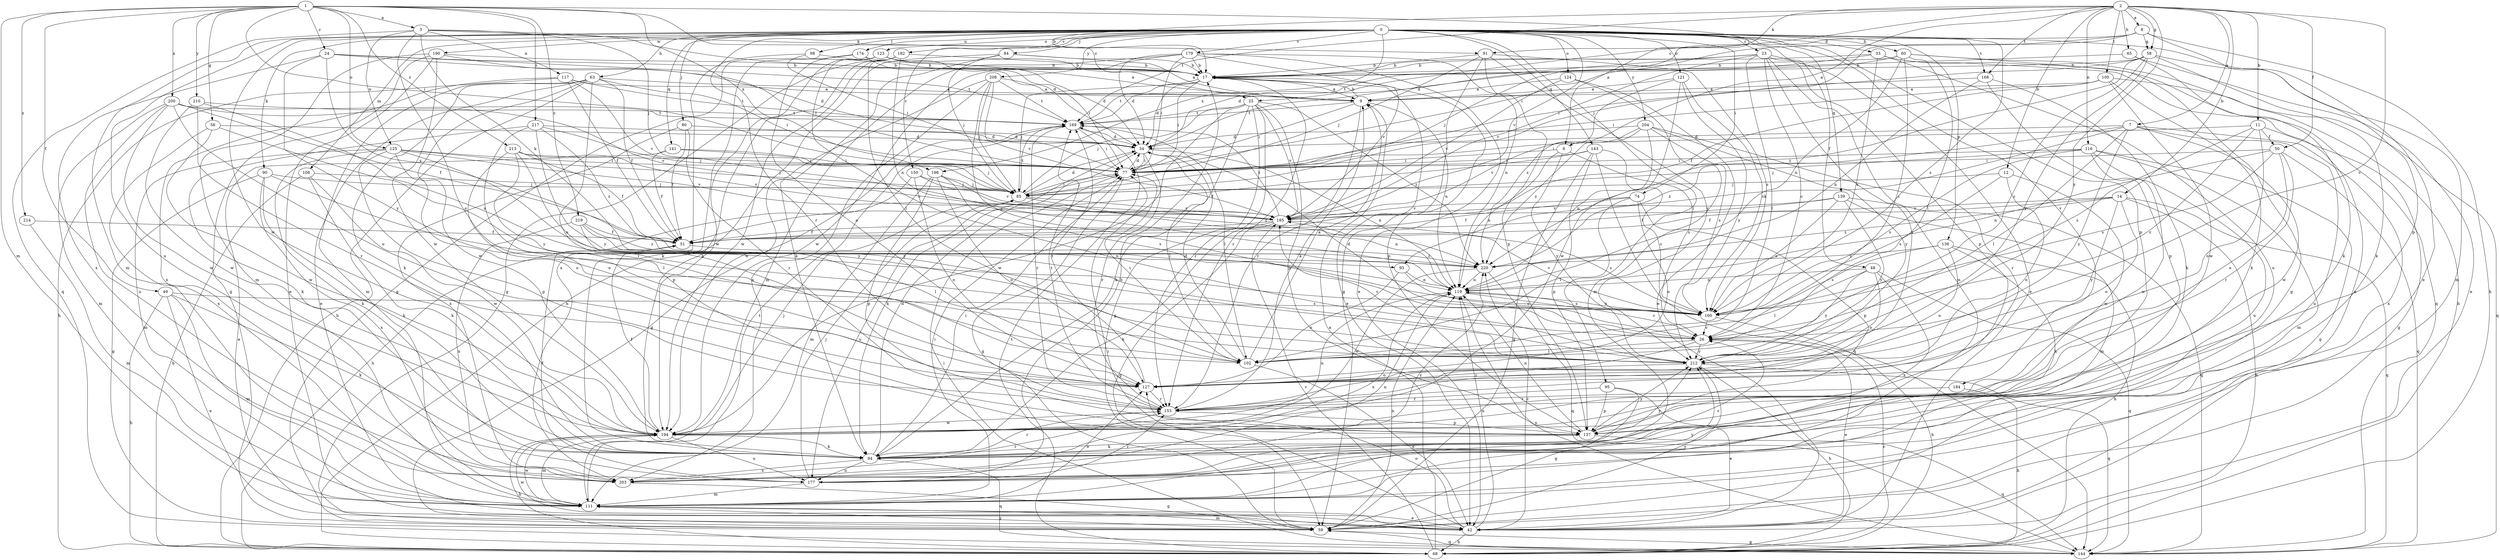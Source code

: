strict digraph  {
0;
1;
2;
3;
6;
7;
8;
9;
11;
12;
14;
17;
23;
24;
25;
26;
33;
34;
42;
48;
49;
50;
51;
56;
58;
59;
60;
63;
65;
68;
74;
77;
80;
84;
85;
90;
91;
93;
94;
95;
98;
100;
102;
108;
111;
116;
117;
119;
121;
123;
124;
125;
127;
136;
137;
139;
141;
143;
144;
150;
153;
160;
168;
169;
174;
177;
179;
182;
184;
185;
190;
194;
198;
200;
203;
204;
208;
210;
212;
213;
214;
217;
219;
220;
0 -> 23  [label=c];
0 -> 33  [label=d];
0 -> 42  [label=e];
0 -> 48  [label=f];
0 -> 60  [label=h];
0 -> 63  [label=h];
0 -> 74  [label=i];
0 -> 80  [label=j];
0 -> 84  [label=j];
0 -> 90  [label=k];
0 -> 95  [label=l];
0 -> 98  [label=l];
0 -> 108  [label=m];
0 -> 111  [label=m];
0 -> 121  [label=o];
0 -> 123  [label=o];
0 -> 124  [label=o];
0 -> 136  [label=p];
0 -> 137  [label=p];
0 -> 139  [label=q];
0 -> 141  [label=q];
0 -> 143  [label=q];
0 -> 150  [label=r];
0 -> 153  [label=r];
0 -> 160  [label=s];
0 -> 168  [label=t];
0 -> 174  [label=u];
0 -> 177  [label=u];
0 -> 179  [label=v];
0 -> 182  [label=v];
0 -> 184  [label=v];
0 -> 185  [label=v];
0 -> 190  [label=w];
0 -> 194  [label=w];
0 -> 198  [label=x];
0 -> 204  [label=y];
0 -> 208  [label=y];
1 -> 3  [label=a];
1 -> 6  [label=a];
1 -> 24  [label=c];
1 -> 25  [label=c];
1 -> 49  [label=f];
1 -> 56  [label=g];
1 -> 77  [label=i];
1 -> 111  [label=m];
1 -> 125  [label=o];
1 -> 198  [label=x];
1 -> 200  [label=x];
1 -> 210  [label=y];
1 -> 213  [label=z];
1 -> 214  [label=z];
1 -> 217  [label=z];
1 -> 219  [label=z];
2 -> 6  [label=a];
2 -> 7  [label=a];
2 -> 8  [label=a];
2 -> 11  [label=b];
2 -> 12  [label=b];
2 -> 14  [label=b];
2 -> 17  [label=b];
2 -> 25  [label=c];
2 -> 26  [label=c];
2 -> 50  [label=f];
2 -> 58  [label=g];
2 -> 65  [label=h];
2 -> 91  [label=k];
2 -> 100  [label=l];
2 -> 116  [label=n];
2 -> 168  [label=t];
2 -> 169  [label=t];
2 -> 212  [label=y];
3 -> 34  [label=d];
3 -> 85  [label=j];
3 -> 91  [label=k];
3 -> 93  [label=k];
3 -> 117  [label=n];
3 -> 125  [label=o];
3 -> 127  [label=o];
3 -> 144  [label=q];
6 -> 77  [label=i];
6 -> 119  [label=n];
6 -> 160  [label=s];
6 -> 212  [label=y];
7 -> 34  [label=d];
7 -> 93  [label=k];
7 -> 102  [label=l];
7 -> 177  [label=u];
7 -> 194  [label=w];
7 -> 203  [label=x];
7 -> 212  [label=y];
7 -> 220  [label=z];
8 -> 34  [label=d];
8 -> 58  [label=g];
8 -> 68  [label=h];
8 -> 77  [label=i];
8 -> 85  [label=j];
8 -> 137  [label=p];
9 -> 17  [label=b];
9 -> 77  [label=i];
9 -> 119  [label=n];
9 -> 153  [label=r];
9 -> 169  [label=t];
11 -> 26  [label=c];
11 -> 50  [label=f];
11 -> 59  [label=g];
11 -> 77  [label=i];
11 -> 127  [label=o];
11 -> 160  [label=s];
12 -> 85  [label=j];
12 -> 127  [label=o];
12 -> 160  [label=s];
12 -> 194  [label=w];
14 -> 51  [label=f];
14 -> 68  [label=h];
14 -> 127  [label=o];
14 -> 144  [label=q];
14 -> 185  [label=v];
14 -> 212  [label=y];
14 -> 220  [label=z];
17 -> 9  [label=a];
17 -> 34  [label=d];
17 -> 42  [label=e];
17 -> 77  [label=i];
17 -> 85  [label=j];
17 -> 137  [label=p];
17 -> 153  [label=r];
17 -> 169  [label=t];
23 -> 17  [label=b];
23 -> 26  [label=c];
23 -> 42  [label=e];
23 -> 102  [label=l];
23 -> 111  [label=m];
23 -> 137  [label=p];
23 -> 153  [label=r];
23 -> 169  [label=t];
23 -> 185  [label=v];
24 -> 17  [label=b];
24 -> 34  [label=d];
24 -> 169  [label=t];
24 -> 203  [label=x];
24 -> 212  [label=y];
24 -> 220  [label=z];
25 -> 59  [label=g];
25 -> 85  [label=j];
25 -> 94  [label=k];
25 -> 137  [label=p];
25 -> 153  [label=r];
25 -> 169  [label=t];
25 -> 185  [label=v];
25 -> 194  [label=w];
25 -> 220  [label=z];
26 -> 34  [label=d];
26 -> 42  [label=e];
26 -> 102  [label=l];
26 -> 153  [label=r];
26 -> 212  [label=y];
33 -> 17  [label=b];
33 -> 34  [label=d];
33 -> 42  [label=e];
33 -> 144  [label=q];
33 -> 160  [label=s];
33 -> 177  [label=u];
34 -> 77  [label=i];
34 -> 94  [label=k];
34 -> 102  [label=l];
34 -> 119  [label=n];
34 -> 153  [label=r];
42 -> 68  [label=h];
42 -> 77  [label=i];
42 -> 119  [label=n];
42 -> 127  [label=o];
42 -> 194  [label=w];
42 -> 220  [label=z];
48 -> 102  [label=l];
48 -> 119  [label=n];
48 -> 127  [label=o];
48 -> 144  [label=q];
48 -> 203  [label=x];
48 -> 212  [label=y];
49 -> 42  [label=e];
49 -> 68  [label=h];
49 -> 94  [label=k];
49 -> 111  [label=m];
49 -> 160  [label=s];
50 -> 77  [label=i];
50 -> 119  [label=n];
50 -> 127  [label=o];
50 -> 144  [label=q];
50 -> 153  [label=r];
50 -> 160  [label=s];
51 -> 220  [label=z];
56 -> 34  [label=d];
56 -> 194  [label=w];
56 -> 203  [label=x];
56 -> 212  [label=y];
58 -> 17  [label=b];
58 -> 26  [label=c];
58 -> 77  [label=i];
58 -> 94  [label=k];
58 -> 111  [label=m];
58 -> 212  [label=y];
58 -> 220  [label=z];
59 -> 111  [label=m];
59 -> 119  [label=n];
59 -> 144  [label=q];
59 -> 212  [label=y];
60 -> 17  [label=b];
60 -> 26  [label=c];
60 -> 59  [label=g];
60 -> 68  [label=h];
60 -> 85  [label=j];
60 -> 102  [label=l];
60 -> 119  [label=n];
63 -> 9  [label=a];
63 -> 42  [label=e];
63 -> 51  [label=f];
63 -> 68  [label=h];
63 -> 77  [label=i];
63 -> 94  [label=k];
63 -> 111  [label=m];
63 -> 127  [label=o];
63 -> 194  [label=w];
65 -> 17  [label=b];
65 -> 42  [label=e];
65 -> 94  [label=k];
68 -> 9  [label=a];
68 -> 26  [label=c];
68 -> 169  [label=t];
68 -> 185  [label=v];
74 -> 51  [label=f];
74 -> 102  [label=l];
74 -> 127  [label=o];
74 -> 137  [label=p];
74 -> 185  [label=v];
77 -> 34  [label=d];
77 -> 59  [label=g];
77 -> 85  [label=j];
80 -> 34  [label=d];
80 -> 51  [label=f];
80 -> 153  [label=r];
80 -> 203  [label=x];
84 -> 9  [label=a];
84 -> 17  [label=b];
84 -> 68  [label=h];
84 -> 85  [label=j];
84 -> 94  [label=k];
85 -> 34  [label=d];
85 -> 77  [label=i];
85 -> 119  [label=n];
85 -> 169  [label=t];
85 -> 177  [label=u];
85 -> 185  [label=v];
90 -> 59  [label=g];
90 -> 85  [label=j];
90 -> 94  [label=k];
90 -> 102  [label=l];
90 -> 203  [label=x];
91 -> 17  [label=b];
91 -> 59  [label=g];
91 -> 85  [label=j];
91 -> 137  [label=p];
91 -> 160  [label=s];
91 -> 212  [label=y];
93 -> 26  [label=c];
93 -> 119  [label=n];
93 -> 127  [label=o];
94 -> 34  [label=d];
94 -> 77  [label=i];
94 -> 144  [label=q];
94 -> 153  [label=r];
94 -> 177  [label=u];
94 -> 203  [label=x];
94 -> 212  [label=y];
95 -> 42  [label=e];
95 -> 59  [label=g];
95 -> 137  [label=p];
95 -> 153  [label=r];
98 -> 17  [label=b];
98 -> 77  [label=i];
98 -> 203  [label=x];
100 -> 9  [label=a];
100 -> 51  [label=f];
100 -> 77  [label=i];
100 -> 94  [label=k];
100 -> 144  [label=q];
100 -> 194  [label=w];
102 -> 9  [label=a];
102 -> 34  [label=d];
102 -> 42  [label=e];
102 -> 77  [label=i];
108 -> 68  [label=h];
108 -> 85  [label=j];
108 -> 94  [label=k];
108 -> 194  [label=w];
111 -> 42  [label=e];
111 -> 59  [label=g];
111 -> 77  [label=i];
111 -> 127  [label=o];
111 -> 169  [label=t];
111 -> 194  [label=w];
111 -> 212  [label=y];
116 -> 59  [label=g];
116 -> 77  [label=i];
116 -> 85  [label=j];
116 -> 111  [label=m];
116 -> 160  [label=s];
116 -> 177  [label=u];
116 -> 194  [label=w];
117 -> 9  [label=a];
117 -> 51  [label=f];
117 -> 68  [label=h];
117 -> 169  [label=t];
117 -> 185  [label=v];
117 -> 203  [label=x];
119 -> 26  [label=c];
119 -> 160  [label=s];
119 -> 203  [label=x];
121 -> 9  [label=a];
121 -> 160  [label=s];
121 -> 194  [label=w];
121 -> 212  [label=y];
121 -> 220  [label=z];
123 -> 9  [label=a];
123 -> 17  [label=b];
123 -> 26  [label=c];
123 -> 34  [label=d];
123 -> 59  [label=g];
123 -> 194  [label=w];
124 -> 9  [label=a];
124 -> 42  [label=e];
124 -> 111  [label=m];
124 -> 185  [label=v];
125 -> 77  [label=i];
125 -> 85  [label=j];
125 -> 94  [label=k];
125 -> 111  [label=m];
125 -> 127  [label=o];
125 -> 137  [label=p];
125 -> 185  [label=v];
125 -> 212  [label=y];
127 -> 153  [label=r];
127 -> 169  [label=t];
136 -> 68  [label=h];
136 -> 94  [label=k];
136 -> 127  [label=o];
136 -> 160  [label=s];
136 -> 220  [label=z];
137 -> 94  [label=k];
137 -> 119  [label=n];
137 -> 144  [label=q];
137 -> 212  [label=y];
139 -> 51  [label=f];
139 -> 111  [label=m];
139 -> 144  [label=q];
139 -> 160  [label=s];
139 -> 185  [label=v];
139 -> 212  [label=y];
141 -> 42  [label=e];
141 -> 51  [label=f];
141 -> 77  [label=i];
141 -> 85  [label=j];
143 -> 26  [label=c];
143 -> 51  [label=f];
143 -> 59  [label=g];
143 -> 77  [label=i];
143 -> 137  [label=p];
143 -> 144  [label=q];
144 -> 59  [label=g];
144 -> 77  [label=i];
144 -> 119  [label=n];
150 -> 68  [label=h];
150 -> 85  [label=j];
150 -> 127  [label=o];
150 -> 185  [label=v];
153 -> 9  [label=a];
153 -> 137  [label=p];
153 -> 169  [label=t];
153 -> 194  [label=w];
160 -> 26  [label=c];
160 -> 68  [label=h];
160 -> 119  [label=n];
160 -> 185  [label=v];
168 -> 9  [label=a];
168 -> 94  [label=k];
168 -> 119  [label=n];
168 -> 137  [label=p];
169 -> 34  [label=d];
169 -> 59  [label=g];
169 -> 77  [label=i];
169 -> 102  [label=l];
169 -> 153  [label=r];
174 -> 17  [label=b];
174 -> 77  [label=i];
174 -> 94  [label=k];
174 -> 127  [label=o];
177 -> 17  [label=b];
177 -> 51  [label=f];
177 -> 85  [label=j];
177 -> 111  [label=m];
177 -> 153  [label=r];
179 -> 17  [label=b];
179 -> 34  [label=d];
179 -> 42  [label=e];
179 -> 77  [label=i];
179 -> 111  [label=m];
179 -> 119  [label=n];
179 -> 185  [label=v];
179 -> 194  [label=w];
182 -> 17  [label=b];
182 -> 59  [label=g];
182 -> 94  [label=k];
182 -> 102  [label=l];
182 -> 119  [label=n];
182 -> 194  [label=w];
184 -> 68  [label=h];
184 -> 153  [label=r];
185 -> 51  [label=f];
185 -> 59  [label=g];
185 -> 94  [label=k];
185 -> 160  [label=s];
185 -> 169  [label=t];
190 -> 17  [label=b];
190 -> 42  [label=e];
190 -> 59  [label=g];
190 -> 77  [label=i];
190 -> 111  [label=m];
190 -> 194  [label=w];
194 -> 51  [label=f];
194 -> 68  [label=h];
194 -> 85  [label=j];
194 -> 94  [label=k];
194 -> 111  [label=m];
194 -> 119  [label=n];
194 -> 177  [label=u];
198 -> 85  [label=j];
198 -> 111  [label=m];
198 -> 127  [label=o];
198 -> 137  [label=p];
198 -> 160  [label=s];
198 -> 220  [label=z];
200 -> 51  [label=f];
200 -> 111  [label=m];
200 -> 127  [label=o];
200 -> 169  [label=t];
200 -> 177  [label=u];
200 -> 185  [label=v];
200 -> 194  [label=w];
203 -> 26  [label=c];
203 -> 59  [label=g];
203 -> 119  [label=n];
203 -> 153  [label=r];
203 -> 220  [label=z];
204 -> 34  [label=d];
204 -> 119  [label=n];
204 -> 153  [label=r];
204 -> 160  [label=s];
204 -> 185  [label=v];
204 -> 212  [label=y];
204 -> 220  [label=z];
208 -> 9  [label=a];
208 -> 26  [label=c];
208 -> 85  [label=j];
208 -> 169  [label=t];
208 -> 185  [label=v];
208 -> 194  [label=w];
208 -> 203  [label=x];
210 -> 153  [label=r];
210 -> 160  [label=s];
210 -> 169  [label=t];
210 -> 194  [label=w];
212 -> 68  [label=h];
212 -> 127  [label=o];
212 -> 144  [label=q];
212 -> 185  [label=v];
213 -> 51  [label=f];
213 -> 77  [label=i];
213 -> 102  [label=l];
213 -> 127  [label=o];
213 -> 185  [label=v];
213 -> 212  [label=y];
214 -> 51  [label=f];
214 -> 111  [label=m];
217 -> 34  [label=d];
217 -> 85  [label=j];
217 -> 94  [label=k];
217 -> 137  [label=p];
217 -> 212  [label=y];
217 -> 220  [label=z];
219 -> 51  [label=f];
219 -> 102  [label=l];
219 -> 119  [label=n];
219 -> 203  [label=x];
219 -> 220  [label=z];
220 -> 119  [label=n];
220 -> 144  [label=q];
220 -> 194  [label=w];
}

